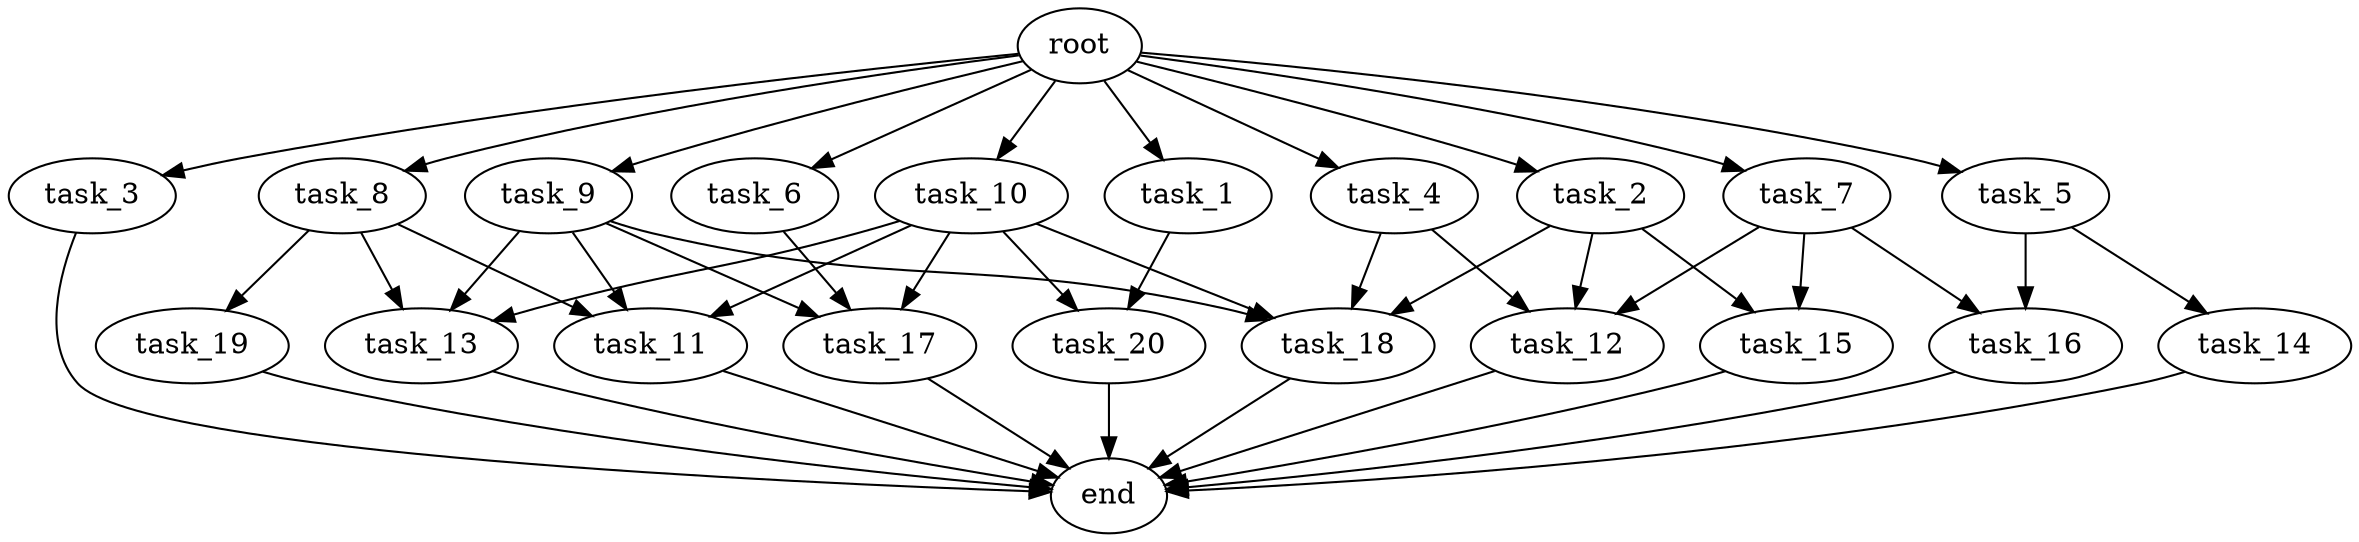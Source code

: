 digraph G {
  root [size="0.000000e+00"];
  task_1 [size="9.962281e+09"];
  task_2 [size="4.020871e+09"];
  task_3 [size="2.259634e+09"];
  task_4 [size="7.429137e+09"];
  task_5 [size="9.204864e+08"];
  task_6 [size="8.442025e+09"];
  task_7 [size="9.482414e+08"];
  task_8 [size="3.369044e+09"];
  task_9 [size="6.736305e+08"];
  task_10 [size="8.012056e+09"];
  task_11 [size="4.753208e+09"];
  task_12 [size="2.098182e+09"];
  task_13 [size="7.956722e+09"];
  task_14 [size="6.515717e+09"];
  task_15 [size="3.019168e+09"];
  task_16 [size="8.041463e+09"];
  task_17 [size="4.329672e+09"];
  task_18 [size="5.399936e+09"];
  task_19 [size="2.001570e+09"];
  task_20 [size="4.023607e+09"];
  end [size="0.000000e+00"];

  root -> task_1 [size="1.000000e-12"];
  root -> task_2 [size="1.000000e-12"];
  root -> task_3 [size="1.000000e-12"];
  root -> task_4 [size="1.000000e-12"];
  root -> task_5 [size="1.000000e-12"];
  root -> task_6 [size="1.000000e-12"];
  root -> task_7 [size="1.000000e-12"];
  root -> task_8 [size="1.000000e-12"];
  root -> task_9 [size="1.000000e-12"];
  root -> task_10 [size="1.000000e-12"];
  task_1 -> task_20 [size="2.011804e+08"];
  task_2 -> task_12 [size="6.993939e+07"];
  task_2 -> task_15 [size="1.509584e+08"];
  task_2 -> task_18 [size="1.349984e+08"];
  task_3 -> end [size="1.000000e-12"];
  task_4 -> task_12 [size="6.993939e+07"];
  task_4 -> task_18 [size="1.349984e+08"];
  task_5 -> task_14 [size="6.515717e+08"];
  task_5 -> task_16 [size="4.020731e+08"];
  task_6 -> task_17 [size="1.443224e+08"];
  task_7 -> task_12 [size="6.993939e+07"];
  task_7 -> task_15 [size="1.509584e+08"];
  task_7 -> task_16 [size="4.020731e+08"];
  task_8 -> task_11 [size="1.584403e+08"];
  task_8 -> task_13 [size="2.652241e+08"];
  task_8 -> task_19 [size="2.001570e+08"];
  task_9 -> task_11 [size="1.584403e+08"];
  task_9 -> task_13 [size="2.652241e+08"];
  task_9 -> task_17 [size="1.443224e+08"];
  task_9 -> task_18 [size="1.349984e+08"];
  task_10 -> task_11 [size="1.584403e+08"];
  task_10 -> task_13 [size="2.652241e+08"];
  task_10 -> task_17 [size="1.443224e+08"];
  task_10 -> task_18 [size="1.349984e+08"];
  task_10 -> task_20 [size="2.011804e+08"];
  task_11 -> end [size="1.000000e-12"];
  task_12 -> end [size="1.000000e-12"];
  task_13 -> end [size="1.000000e-12"];
  task_14 -> end [size="1.000000e-12"];
  task_15 -> end [size="1.000000e-12"];
  task_16 -> end [size="1.000000e-12"];
  task_17 -> end [size="1.000000e-12"];
  task_18 -> end [size="1.000000e-12"];
  task_19 -> end [size="1.000000e-12"];
  task_20 -> end [size="1.000000e-12"];
}
